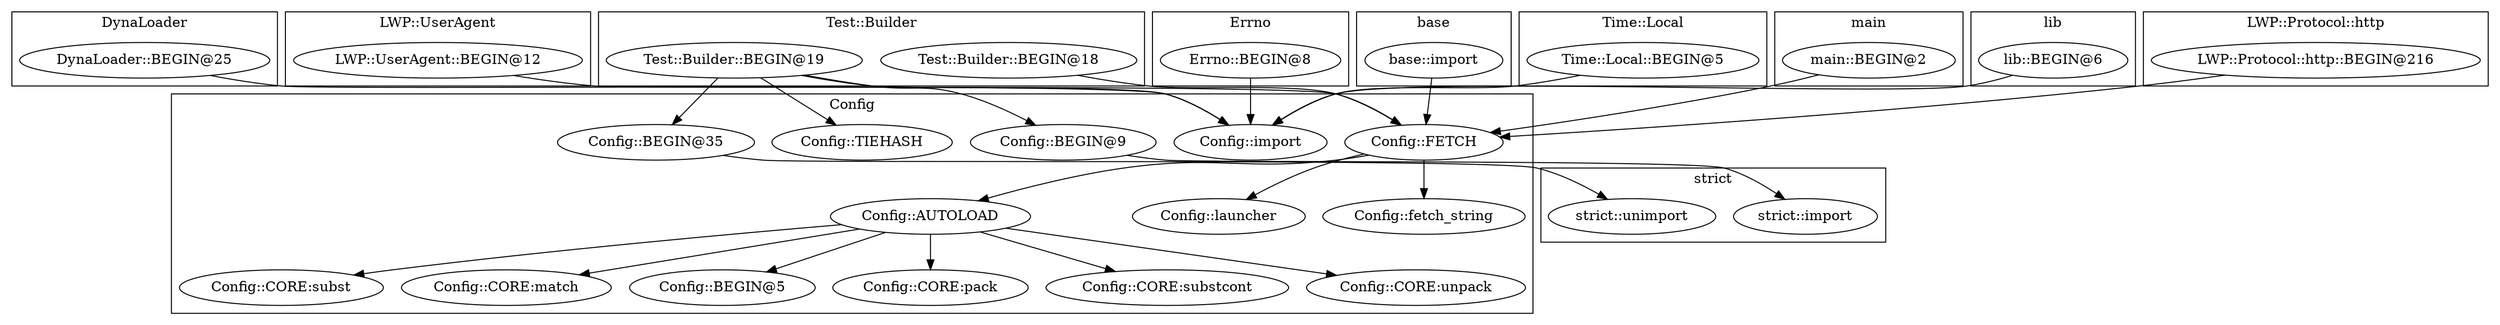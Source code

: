 digraph {
graph [overlap=false]
subgraph cluster_Config {
	label="Config";
	"Config::BEGIN@35";
	"Config::CORE:subst";
	"Config::TIEHASH";
	"Config::CORE:match";
	"Config::BEGIN@5";
	"Config::fetch_string";
	"Config::AUTOLOAD";
	"Config::import";
	"Config::CORE:pack";
	"Config::launcher";
	"Config::BEGIN@9";
	"Config::CORE:substcont";
	"Config::CORE:unpack";
	"Config::FETCH";
}
subgraph cluster_DynaLoader {
	label="DynaLoader";
	"DynaLoader::BEGIN@25";
}
subgraph cluster_LWP_UserAgent {
	label="LWP::UserAgent";
	"LWP::UserAgent::BEGIN@12";
}
subgraph cluster_Test_Builder {
	label="Test::Builder";
	"Test::Builder::BEGIN@18";
	"Test::Builder::BEGIN@19";
}
subgraph cluster_Errno {
	label="Errno";
	"Errno::BEGIN@8";
}
subgraph cluster_base {
	label="base";
	"base::import";
}
subgraph cluster_strict {
	label="strict";
	"strict::import";
	"strict::unimport";
}
subgraph cluster_Time_Local {
	label="Time::Local";
	"Time::Local::BEGIN@5";
}
subgraph cluster_main {
	label="main";
	"main::BEGIN@2";
}
subgraph cluster_lib {
	label="lib";
	"lib::BEGIN@6";
}
subgraph cluster_LWP_Protocol_http {
	label="LWP::Protocol::http";
	"LWP::Protocol::http::BEGIN@216";
}
"Config::AUTOLOAD" -> "Config::CORE:match";
"Config::AUTOLOAD" -> "Config::CORE:pack";
"Test::Builder::BEGIN@19" -> "Config::BEGIN@35";
"Config::AUTOLOAD" -> "Config::CORE:substcont";
"Config::FETCH" -> "Config::fetch_string";
"Test::Builder::BEGIN@19" -> "Config::TIEHASH";
"Time::Local::BEGIN@5" -> "Config::import";
"lib::BEGIN@6" -> "Config::import";
"Errno::BEGIN@8" -> "Config::import";
"DynaLoader::BEGIN@25" -> "Config::import";
"Test::Builder::BEGIN@19" -> "Config::import";
"Test::Builder::BEGIN@19" -> "Config::BEGIN@9";
"Config::BEGIN@35" -> "strict::unimport";
"Config::FETCH" -> "Config::AUTOLOAD";
"Config::FETCH" -> "Config::launcher";
"Config::AUTOLOAD" -> "Config::CORE:unpack";
"Config::AUTOLOAD" -> "Config::BEGIN@5";
"main::BEGIN@2" -> "Config::FETCH";
"Test::Builder::BEGIN@18" -> "Config::FETCH";
"LWP::UserAgent::BEGIN@12" -> "Config::FETCH";
"base::import" -> "Config::FETCH";
"LWP::Protocol::http::BEGIN@216" -> "Config::FETCH";
"Config::AUTOLOAD" -> "Config::CORE:subst";
"Config::BEGIN@9" -> "strict::import";
}
